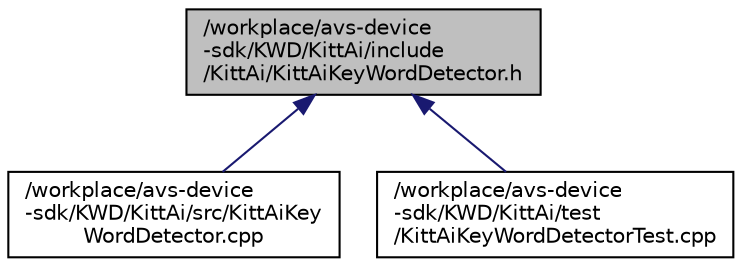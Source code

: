 digraph "/workplace/avs-device-sdk/KWD/KittAi/include/KittAi/KittAiKeyWordDetector.h"
{
  edge [fontname="Helvetica",fontsize="10",labelfontname="Helvetica",labelfontsize="10"];
  node [fontname="Helvetica",fontsize="10",shape=record];
  Node39 [label="/workplace/avs-device\l-sdk/KWD/KittAi/include\l/KittAi/KittAiKeyWordDetector.h",height=0.2,width=0.4,color="black", fillcolor="grey75", style="filled", fontcolor="black"];
  Node39 -> Node40 [dir="back",color="midnightblue",fontsize="10",style="solid",fontname="Helvetica"];
  Node40 [label="/workplace/avs-device\l-sdk/KWD/KittAi/src/KittAiKey\lWordDetector.cpp",height=0.2,width=0.4,color="black", fillcolor="white", style="filled",URL="$_kitt_ai_key_word_detector_8cpp.html"];
  Node39 -> Node41 [dir="back",color="midnightblue",fontsize="10",style="solid",fontname="Helvetica"];
  Node41 [label="/workplace/avs-device\l-sdk/KWD/KittAi/test\l/KittAiKeyWordDetectorTest.cpp",height=0.2,width=0.4,color="black", fillcolor="white", style="filled",URL="$_kitt_ai_key_word_detector_test_8cpp.html"];
}
